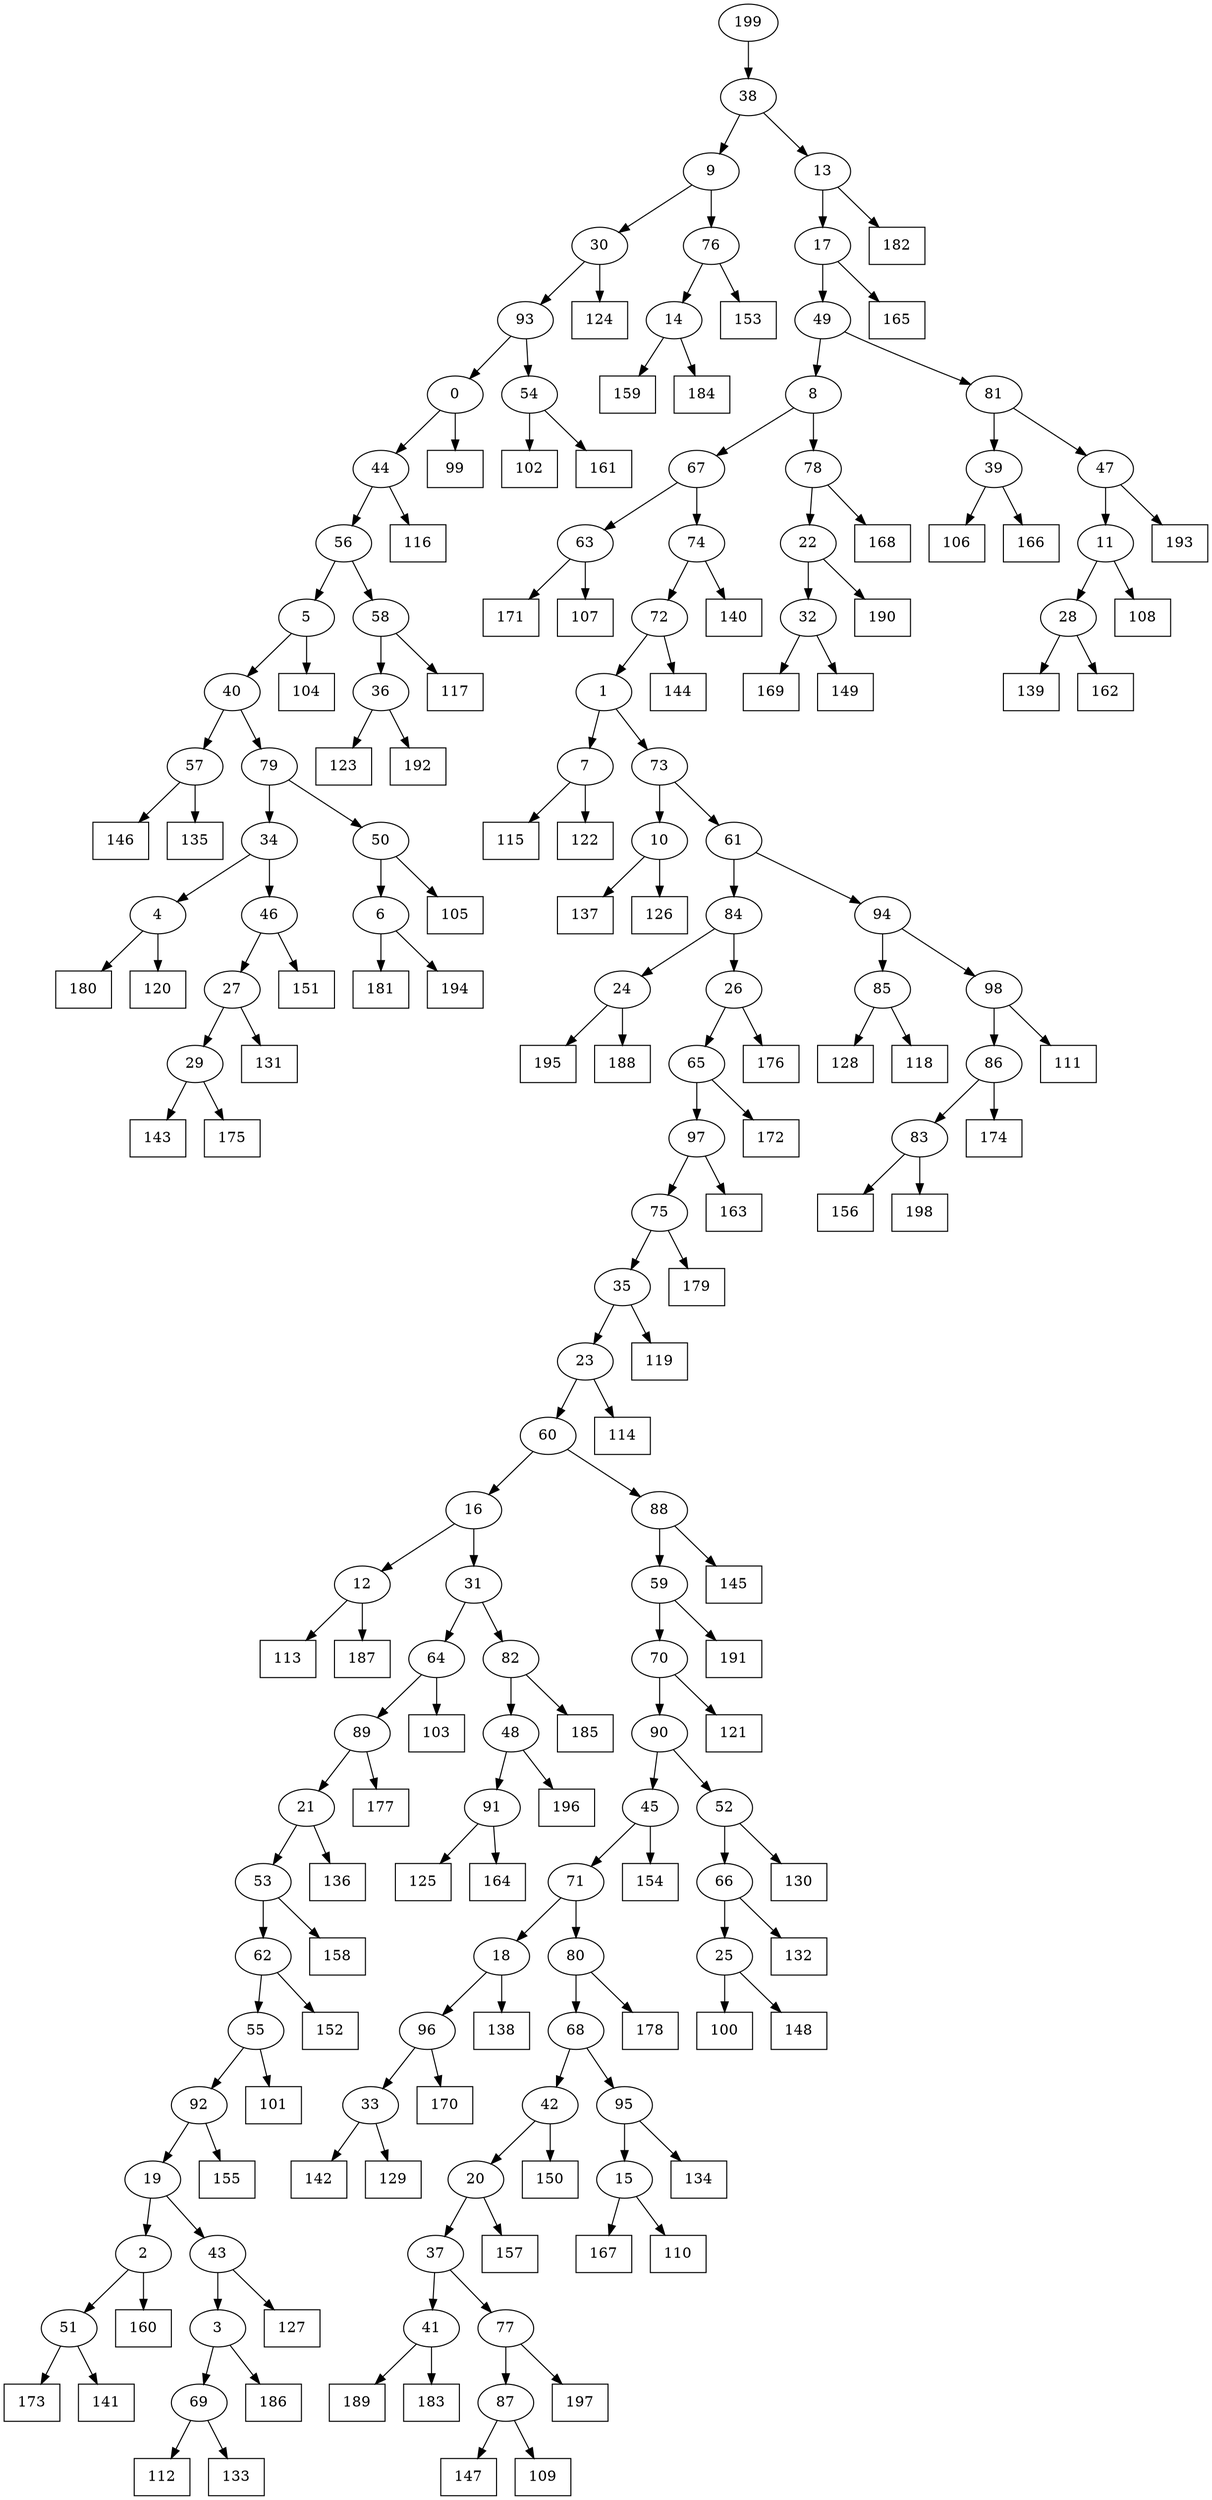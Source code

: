 digraph G {
0[label="0"];
1[label="1"];
2[label="2"];
3[label="3"];
4[label="4"];
5[label="5"];
6[label="6"];
7[label="7"];
8[label="8"];
9[label="9"];
10[label="10"];
11[label="11"];
12[label="12"];
13[label="13"];
14[label="14"];
15[label="15"];
16[label="16"];
17[label="17"];
18[label="18"];
19[label="19"];
20[label="20"];
21[label="21"];
22[label="22"];
23[label="23"];
24[label="24"];
25[label="25"];
26[label="26"];
27[label="27"];
28[label="28"];
29[label="29"];
30[label="30"];
31[label="31"];
32[label="32"];
33[label="33"];
34[label="34"];
35[label="35"];
36[label="36"];
37[label="37"];
38[label="38"];
39[label="39"];
40[label="40"];
41[label="41"];
42[label="42"];
43[label="43"];
44[label="44"];
45[label="45"];
46[label="46"];
47[label="47"];
48[label="48"];
49[label="49"];
50[label="50"];
51[label="51"];
52[label="52"];
53[label="53"];
54[label="54"];
55[label="55"];
56[label="56"];
57[label="57"];
58[label="58"];
59[label="59"];
60[label="60"];
61[label="61"];
62[label="62"];
63[label="63"];
64[label="64"];
65[label="65"];
66[label="66"];
67[label="67"];
68[label="68"];
69[label="69"];
70[label="70"];
71[label="71"];
72[label="72"];
73[label="73"];
74[label="74"];
75[label="75"];
76[label="76"];
77[label="77"];
78[label="78"];
79[label="79"];
80[label="80"];
81[label="81"];
82[label="82"];
83[label="83"];
84[label="84"];
85[label="85"];
86[label="86"];
87[label="87"];
88[label="88"];
89[label="89"];
90[label="90"];
91[label="91"];
92[label="92"];
93[label="93"];
94[label="94"];
95[label="95"];
96[label="96"];
97[label="97"];
98[label="98"];
99[shape=box,label="170"];
100[shape=box,label="100"];
101[shape=box,label="176"];
102[shape=box,label="119"];
103[shape=box,label="99"];
104[shape=box,label="123"];
105[shape=box,label="143"];
106[shape=box,label="169"];
107[shape=box,label="189"];
108[shape=box,label="167"];
109[shape=box,label="156"];
110[shape=box,label="180"];
111[shape=box,label="155"];
112[shape=box,label="142"];
113[shape=box,label="168"];
114[shape=box,label="125"];
115[shape=box,label="186"];
116[shape=box,label="146"];
117[shape=box,label="136"];
118[shape=box,label="132"];
119[shape=box,label="197"];
120[shape=box,label="185"];
121[shape=box,label="115"];
122[shape=box,label="181"];
123[shape=box,label="171"];
124[shape=box,label="120"];
125[shape=box,label="102"];
126[shape=box,label="149"];
127[shape=box,label="157"];
128[shape=box,label="107"];
129[shape=box,label="137"];
130[shape=box,label="178"];
131[shape=box,label="105"];
132[shape=box,label="179"];
133[shape=box,label="126"];
134[shape=box,label="163"];
135[shape=box,label="165"];
136[shape=box,label="160"];
137[shape=box,label="134"];
138[shape=box,label="198"];
139[shape=box,label="104"];
140[shape=box,label="111"];
141[shape=box,label="124"];
142[shape=box,label="158"];
143[shape=box,label="190"];
144[shape=box,label="140"];
145[shape=box,label="116"];
146[shape=box,label="196"];
147[shape=box,label="147"];
148[shape=box,label="191"];
149[shape=box,label="193"];
150[shape=box,label="127"];
151[shape=box,label="150"];
152[shape=box,label="145"];
153[shape=box,label="121"];
154[shape=box,label="113"];
155[shape=box,label="135"];
156[shape=box,label="159"];
157[shape=box,label="114"];
158[shape=box,label="151"];
159[shape=box,label="109"];
160[shape=box,label="153"];
161[shape=box,label="112"];
162[shape=box,label="194"];
163[shape=box,label="177"];
164[shape=box,label="106"];
165[shape=box,label="173"];
166[shape=box,label="172"];
167[shape=box,label="103"];
168[shape=box,label="174"];
169[shape=box,label="144"];
170[shape=box,label="130"];
171[shape=box,label="183"];
172[shape=box,label="101"];
173[shape=box,label="133"];
174[shape=box,label="128"];
175[shape=box,label="175"];
176[shape=box,label="154"];
177[shape=box,label="184"];
178[shape=box,label="182"];
179[shape=box,label="161"];
180[shape=box,label="187"];
181[shape=box,label="118"];
182[shape=box,label="138"];
183[shape=box,label="110"];
184[shape=box,label="122"];
185[shape=box,label="148"];
186[shape=box,label="152"];
187[shape=box,label="192"];
188[shape=box,label="131"];
189[shape=box,label="129"];
190[shape=box,label="108"];
191[shape=box,label="166"];
192[shape=box,label="139"];
193[shape=box,label="117"];
194[shape=box,label="164"];
195[shape=box,label="141"];
196[shape=box,label="195"];
197[shape=box,label="162"];
198[shape=box,label="188"];
199[label="199"];
58->193 ;
32->106 ;
48->146 ;
63->123 ;
55->172 ;
50->131 ;
15->108 ;
25->185 ;
3->115 ;
54->125 ;
19->43 ;
4->124 ;
7->184 ;
87->147 ;
46->158 ;
7->121 ;
41->171 ;
27->188 ;
12->180 ;
85->174 ;
14->177 ;
20->127 ;
0->44 ;
66->118 ;
18->182 ;
69->173 ;
36->187 ;
42->151 ;
44->56 ;
45->176 ;
65->166 ;
59->70 ;
42->20 ;
20->37 ;
5->40 ;
44->145 ;
23->157 ;
9->30 ;
51->195 ;
22->32 ;
88->152 ;
98->140 ;
6->162 ;
97->134 ;
35->102 ;
39->164 ;
64->167 ;
95->137 ;
87->159 ;
43->3 ;
70->153 ;
75->132 ;
68->95 ;
57->155 ;
62->186 ;
37->41 ;
41->107 ;
11->28 ;
40->57 ;
82->48 ;
43->150 ;
70->90 ;
97->75 ;
28->197 ;
31->82 ;
82->120 ;
59->148 ;
26->101 ;
66->25 ;
69->161 ;
49->81 ;
94->98 ;
37->77 ;
88->59 ;
56->5 ;
76->160 ;
51->165 ;
89->21 ;
68->42 ;
57->116 ;
56->58 ;
29->175 ;
25->100 ;
46->27 ;
21->117 ;
14->156 ;
96->99 ;
64->89 ;
89->163 ;
32->126 ;
73->61 ;
61->84 ;
17->135 ;
71->18 ;
77->87 ;
90->52 ;
95->15 ;
15->183 ;
31->64 ;
10->133 ;
9->76 ;
35->23 ;
83->109 ;
33->112 ;
2->51 ;
1->73 ;
73->10 ;
5->139 ;
92->19 ;
22->143 ;
11->190 ;
85->181 ;
84->26 ;
33->189 ;
75->35 ;
81->39 ;
39->191 ;
199->38 ;
38->9 ;
26->65 ;
61->94 ;
54->179 ;
79->34 ;
63->128 ;
18->96 ;
96->33 ;
80->68 ;
67->74 ;
74->144 ;
91->114 ;
19->2 ;
2->136 ;
47->11 ;
92->111 ;
58->36 ;
36->104 ;
3->69 ;
71->80 ;
80->130 ;
28->192 ;
24->198 ;
77->119 ;
38->13 ;
13->178 ;
55->92 ;
48->91 ;
91->194 ;
67->63 ;
52->170 ;
86->83 ;
83->138 ;
52->66 ;
40->79 ;
79->50 ;
50->6 ;
1->7 ;
21->53 ;
53->62 ;
16->12 ;
12->154 ;
78->113 ;
49->8 ;
8->67 ;
10->129 ;
76->14 ;
8->78 ;
78->22 ;
53->142 ;
60->16 ;
16->31 ;
90->45 ;
45->71 ;
74->72 ;
72->169 ;
24->196 ;
65->97 ;
93->0 ;
0->103 ;
6->122 ;
27->29 ;
29->105 ;
84->24 ;
98->86 ;
86->168 ;
34->46 ;
23->60 ;
60->88 ;
62->55 ;
34->4 ;
4->110 ;
30->141 ;
13->17 ;
17->49 ;
94->85 ;
30->93 ;
93->54 ;
72->1 ;
81->47 ;
47->149 ;
}
